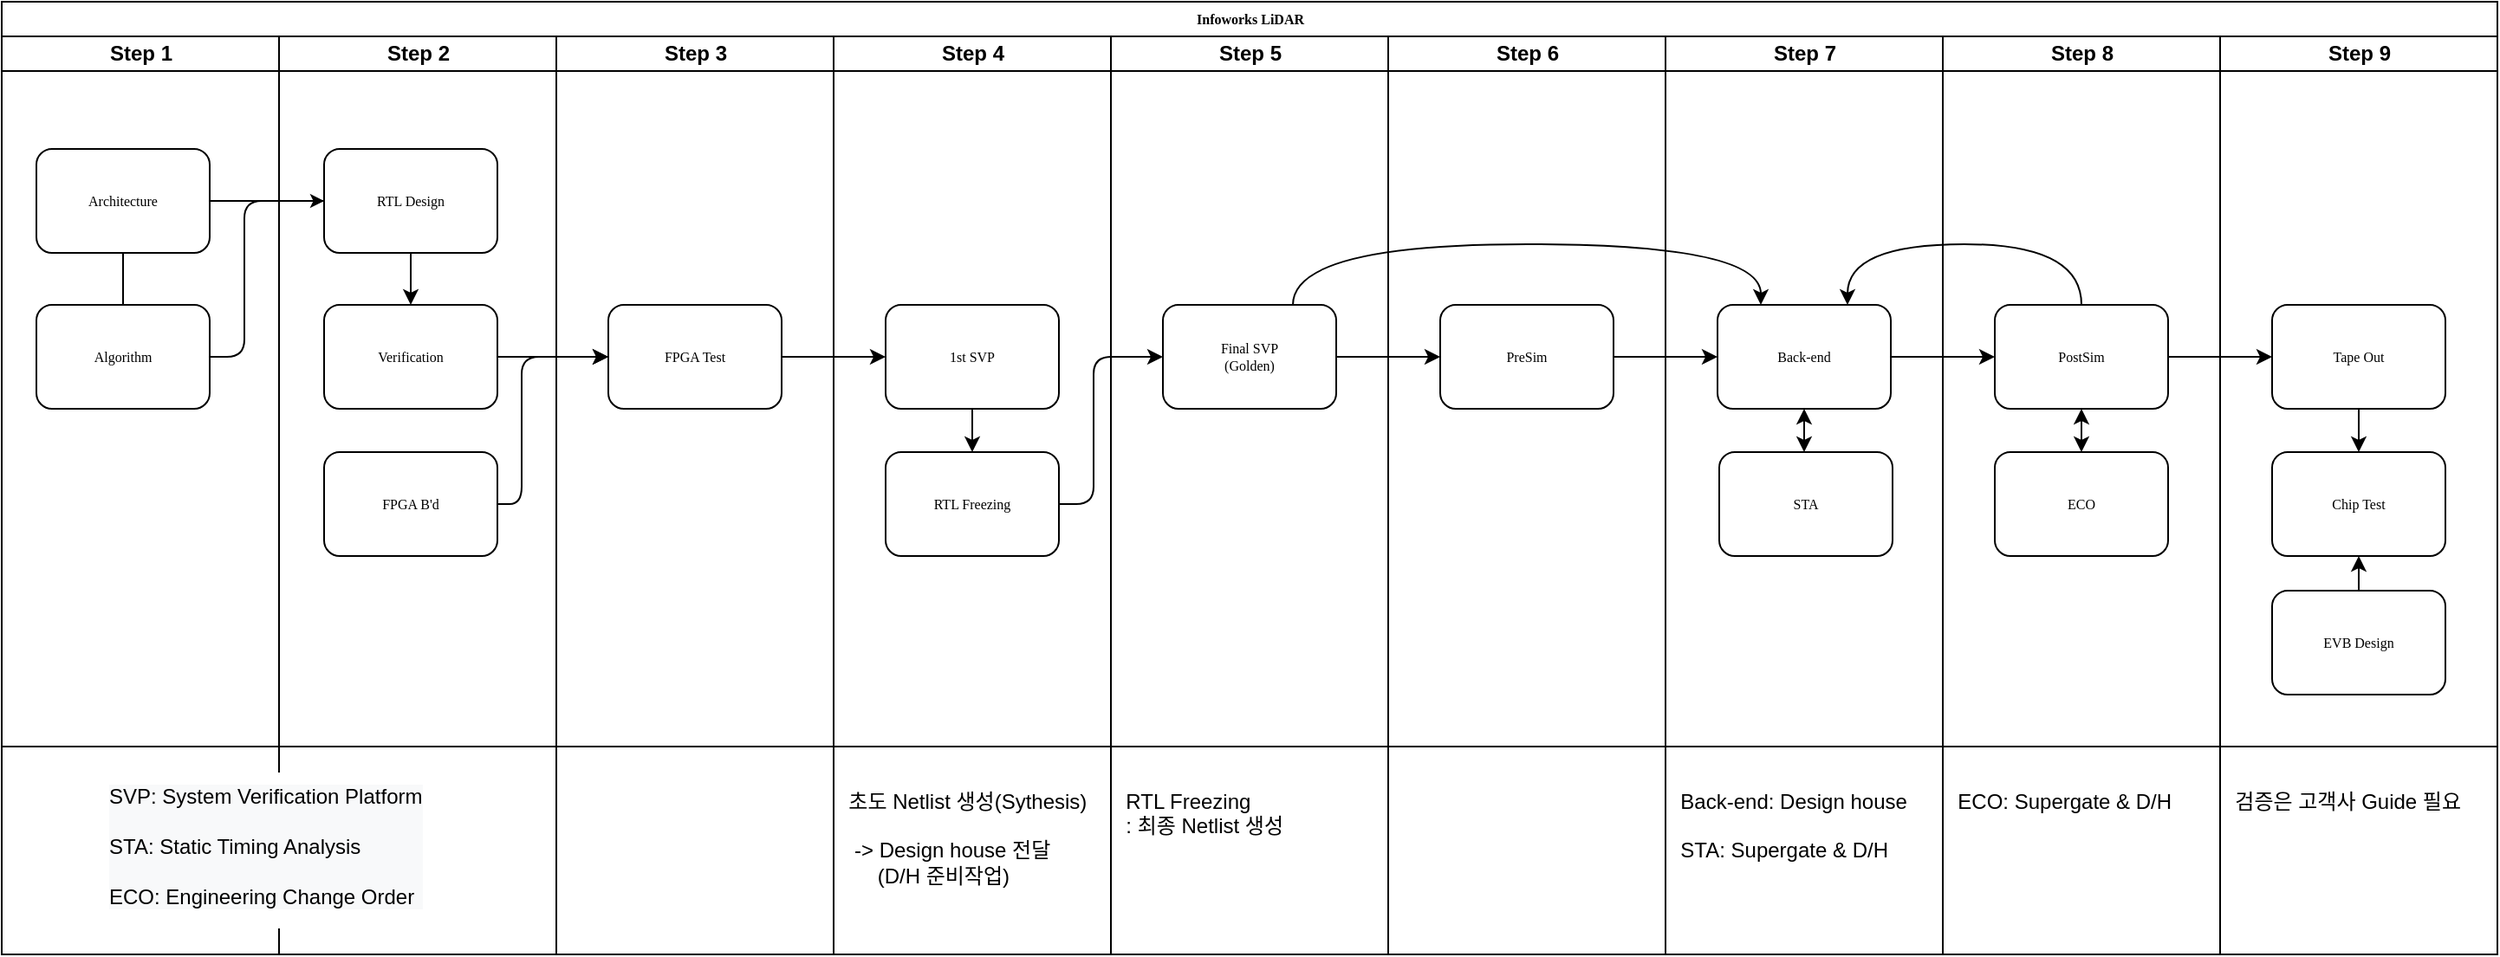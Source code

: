 <mxfile version="15.7.4" type="github">
  <diagram name="Page-1" id="74e2e168-ea6b-b213-b513-2b3c1d86103e">
    <mxGraphModel dx="2062" dy="1107" grid="1" gridSize="10" guides="1" tooltips="1" connect="1" arrows="1" fold="1" page="1" pageScale="1" pageWidth="1100" pageHeight="850" background="none" math="0" shadow="0">
      <root>
        <mxCell id="0" />
        <mxCell id="1" parent="0" />
        <mxCell id="77e6c97f196da883-1" value="Infoworks LiDAR" style="swimlane;html=1;childLayout=stackLayout;startSize=20;rounded=0;shadow=0;labelBackgroundColor=none;strokeWidth=1;fontFamily=Verdana;fontSize=8;align=center;" parent="1" vertex="1">
          <mxGeometry x="70" y="40" width="1440" height="430" as="geometry" />
        </mxCell>
        <mxCell id="77e6c97f196da883-2" value="Step 1" style="swimlane;html=1;startSize=20;" parent="77e6c97f196da883-1" vertex="1">
          <mxGeometry y="20" width="160" height="410" as="geometry" />
        </mxCell>
        <mxCell id="77e6c97f196da883-8" value="Architecture" style="rounded=1;whiteSpace=wrap;html=1;shadow=0;labelBackgroundColor=none;strokeWidth=1;fontFamily=Verdana;fontSize=8;align=center;" parent="77e6c97f196da883-2" vertex="1">
          <mxGeometry x="20" y="65" width="100" height="60" as="geometry" />
        </mxCell>
        <mxCell id="77e6c97f196da883-9" value="Algorithm" style="rounded=1;whiteSpace=wrap;html=1;shadow=0;labelBackgroundColor=none;strokeWidth=1;fontFamily=Verdana;fontSize=8;align=center;" parent="77e6c97f196da883-2" vertex="1">
          <mxGeometry x="20" y="155" width="100" height="60" as="geometry" />
        </mxCell>
        <mxCell id="d-_lev1x7X75T48154gZ-8" style="edgeStyle=orthogonalEdgeStyle;orthogonalLoop=1;jettySize=auto;html=1;entryX=0.5;entryY=0;entryDx=0;entryDy=0;rounded=0;startArrow=none;startFill=0;endArrow=none;endFill=0;" edge="1" parent="77e6c97f196da883-2" target="77e6c97f196da883-9">
          <mxGeometry relative="1" as="geometry">
            <mxPoint x="70" y="150" as="targetPoint" />
            <mxPoint x="70" y="125" as="sourcePoint" />
          </mxGeometry>
        </mxCell>
        <mxCell id="77e6c97f196da883-26" style="edgeStyle=orthogonalEdgeStyle;rounded=1;html=1;labelBackgroundColor=none;startArrow=none;startFill=0;startSize=5;endArrow=classic;endFill=1;endSize=5;jettySize=auto;orthogonalLoop=1;strokeWidth=1;fontFamily=Verdana;fontSize=8" parent="77e6c97f196da883-1" source="77e6c97f196da883-8" target="77e6c97f196da883-11" edge="1">
          <mxGeometry relative="1" as="geometry" />
        </mxCell>
        <mxCell id="77e6c97f196da883-3" value="Step 2" style="swimlane;html=1;startSize=20;" parent="77e6c97f196da883-1" vertex="1">
          <mxGeometry x="160" y="20" width="160" height="410" as="geometry" />
        </mxCell>
        <mxCell id="d-_lev1x7X75T48154gZ-4" value="" style="edgeStyle=orthogonalEdgeStyle;rounded=0;orthogonalLoop=1;jettySize=auto;html=1;" edge="1" parent="77e6c97f196da883-3" source="77e6c97f196da883-11" target="d-_lev1x7X75T48154gZ-1">
          <mxGeometry relative="1" as="geometry" />
        </mxCell>
        <mxCell id="77e6c97f196da883-11" value="RTL Design" style="rounded=1;whiteSpace=wrap;html=1;shadow=0;labelBackgroundColor=none;strokeWidth=1;fontFamily=Verdana;fontSize=8;align=center;" parent="77e6c97f196da883-3" vertex="1">
          <mxGeometry x="26" y="65" width="100" height="60" as="geometry" />
        </mxCell>
        <mxCell id="d-_lev1x7X75T48154gZ-1" value="Verification" style="rounded=1;whiteSpace=wrap;html=1;shadow=0;labelBackgroundColor=none;strokeWidth=1;fontFamily=Verdana;fontSize=8;align=center;" vertex="1" parent="77e6c97f196da883-3">
          <mxGeometry x="26" y="155" width="100" height="60" as="geometry" />
        </mxCell>
        <mxCell id="d-_lev1x7X75T48154gZ-7" value="FPGA B&#39;d" style="rounded=1;whiteSpace=wrap;html=1;shadow=0;labelBackgroundColor=none;strokeWidth=1;fontFamily=Verdana;fontSize=8;align=center;" vertex="1" parent="77e6c97f196da883-3">
          <mxGeometry x="26" y="240" width="100" height="60" as="geometry" />
        </mxCell>
        <mxCell id="77e6c97f196da883-4" value="Step 3" style="swimlane;html=1;startSize=20;" parent="77e6c97f196da883-1" vertex="1">
          <mxGeometry x="320" y="20" width="160" height="410" as="geometry" />
        </mxCell>
        <mxCell id="77e6c97f196da883-12" value="FPGA Test" style="rounded=1;whiteSpace=wrap;html=1;shadow=0;labelBackgroundColor=none;strokeWidth=1;fontFamily=Verdana;fontSize=8;align=center;" parent="77e6c97f196da883-4" vertex="1">
          <mxGeometry x="30" y="155" width="100" height="60" as="geometry" />
        </mxCell>
        <mxCell id="77e6c97f196da883-5" value="Step 4" style="swimlane;html=1;startSize=20;" parent="77e6c97f196da883-1" vertex="1">
          <mxGeometry x="480" y="20" width="160" height="410" as="geometry" />
        </mxCell>
        <mxCell id="d-_lev1x7X75T48154gZ-267" style="edgeStyle=elbowEdgeStyle;curved=1;orthogonalLoop=1;jettySize=auto;html=1;exitX=0.5;exitY=1;exitDx=0;exitDy=0;entryX=0.5;entryY=0;entryDx=0;entryDy=0;startArrow=none;startFill=0;endArrow=classic;endFill=1;" edge="1" parent="77e6c97f196da883-5" source="77e6c97f196da883-15" target="d-_lev1x7X75T48154gZ-263">
          <mxGeometry relative="1" as="geometry" />
        </mxCell>
        <mxCell id="77e6c97f196da883-15" value="1st SVP" style="rounded=1;whiteSpace=wrap;html=1;shadow=0;labelBackgroundColor=none;strokeWidth=1;fontFamily=Verdana;fontSize=8;align=center;" parent="77e6c97f196da883-5" vertex="1">
          <mxGeometry x="30" y="155" width="100" height="60" as="geometry" />
        </mxCell>
        <mxCell id="d-_lev1x7X75T48154gZ-263" value="RTL Freezing" style="rounded=1;whiteSpace=wrap;html=1;shadow=0;labelBackgroundColor=none;strokeWidth=1;fontFamily=Verdana;fontSize=8;align=center;" vertex="1" parent="77e6c97f196da883-5">
          <mxGeometry x="30" y="240" width="100" height="60" as="geometry" />
        </mxCell>
        <mxCell id="77e6c97f196da883-6" value="Step 5" style="swimlane;html=1;startSize=20;" parent="77e6c97f196da883-1" vertex="1">
          <mxGeometry x="640" y="20" width="160" height="410" as="geometry" />
        </mxCell>
        <mxCell id="d-_lev1x7X75T48154gZ-15" value="Final SVP&lt;br&gt;(Golden)" style="rounded=1;whiteSpace=wrap;html=1;shadow=0;labelBackgroundColor=none;strokeWidth=1;fontFamily=Verdana;fontSize=8;align=center;" vertex="1" parent="77e6c97f196da883-6">
          <mxGeometry x="30" y="155" width="100" height="60" as="geometry" />
        </mxCell>
        <mxCell id="d-_lev1x7X75T48154gZ-17" value="Step 6" style="swimlane;html=1;startSize=20;" vertex="1" parent="77e6c97f196da883-1">
          <mxGeometry x="800" y="20" width="160" height="410" as="geometry">
            <mxRectangle x="800" y="20" width="30" height="730" as="alternateBounds" />
          </mxGeometry>
        </mxCell>
        <mxCell id="d-_lev1x7X75T48154gZ-19" value="PreSim" style="rounded=1;whiteSpace=wrap;html=1;shadow=0;labelBackgroundColor=none;strokeWidth=1;fontFamily=Verdana;fontSize=8;align=center;" vertex="1" parent="d-_lev1x7X75T48154gZ-17">
          <mxGeometry x="30" y="155" width="100" height="60" as="geometry" />
        </mxCell>
        <mxCell id="d-_lev1x7X75T48154gZ-18" value="Step 7" style="swimlane;html=1;startSize=20;" vertex="1" parent="77e6c97f196da883-1">
          <mxGeometry x="960" y="20" width="160" height="410" as="geometry">
            <mxRectangle x="800" y="20" width="30" height="730" as="alternateBounds" />
          </mxGeometry>
        </mxCell>
        <mxCell id="d-_lev1x7X75T48154gZ-173" style="edgeStyle=elbowEdgeStyle;rounded=0;orthogonalLoop=1;jettySize=auto;html=1;exitX=0.5;exitY=1;exitDx=0;exitDy=0;startArrow=classic;startFill=1;endArrow=classic;endFill=1;" edge="1" parent="d-_lev1x7X75T48154gZ-18" source="d-_lev1x7X75T48154gZ-21" target="d-_lev1x7X75T48154gZ-157">
          <mxGeometry relative="1" as="geometry" />
        </mxCell>
        <mxCell id="d-_lev1x7X75T48154gZ-21" value="Back-end" style="rounded=1;whiteSpace=wrap;html=1;shadow=0;labelBackgroundColor=none;strokeWidth=1;fontFamily=Verdana;fontSize=8;align=center;" vertex="1" parent="d-_lev1x7X75T48154gZ-18">
          <mxGeometry x="30" y="155" width="100" height="60" as="geometry" />
        </mxCell>
        <mxCell id="d-_lev1x7X75T48154gZ-157" value="STA" style="rounded=1;whiteSpace=wrap;html=1;shadow=0;labelBackgroundColor=none;strokeWidth=1;fontFamily=Verdana;fontSize=8;align=center;" vertex="1" parent="d-_lev1x7X75T48154gZ-18">
          <mxGeometry x="31" y="240" width="100" height="60" as="geometry" />
        </mxCell>
        <mxCell id="77e6c97f196da883-7" value="Step 8" style="swimlane;html=1;startSize=20;" parent="77e6c97f196da883-1" vertex="1">
          <mxGeometry x="1120" y="20" width="160" height="410" as="geometry">
            <mxRectangle x="800" y="20" width="30" height="730" as="alternateBounds" />
          </mxGeometry>
        </mxCell>
        <mxCell id="d-_lev1x7X75T48154gZ-261" style="edgeStyle=elbowEdgeStyle;curved=1;orthogonalLoop=1;jettySize=auto;html=1;exitX=0.5;exitY=1;exitDx=0;exitDy=0;entryX=0.5;entryY=0;entryDx=0;entryDy=0;startArrow=classic;startFill=1;endArrow=classic;endFill=1;" edge="1" parent="77e6c97f196da883-7" source="d-_lev1x7X75T48154gZ-155" target="d-_lev1x7X75T48154gZ-260">
          <mxGeometry relative="1" as="geometry" />
        </mxCell>
        <mxCell id="d-_lev1x7X75T48154gZ-155" value="PostSim" style="rounded=1;whiteSpace=wrap;html=1;shadow=0;labelBackgroundColor=none;strokeWidth=1;fontFamily=Verdana;fontSize=8;align=center;" vertex="1" parent="77e6c97f196da883-7">
          <mxGeometry x="30" y="155" width="100" height="60" as="geometry" />
        </mxCell>
        <mxCell id="d-_lev1x7X75T48154gZ-260" value="ECO" style="rounded=1;whiteSpace=wrap;html=1;shadow=0;labelBackgroundColor=none;strokeWidth=1;fontFamily=Verdana;fontSize=8;align=center;" vertex="1" parent="77e6c97f196da883-7">
          <mxGeometry x="30" y="240" width="100" height="60" as="geometry" />
        </mxCell>
        <mxCell id="d-_lev1x7X75T48154gZ-174" value="Step 9" style="swimlane;html=1;startSize=20;" vertex="1" parent="77e6c97f196da883-1">
          <mxGeometry x="1280" y="20" width="160" height="410" as="geometry">
            <mxRectangle x="800" y="20" width="30" height="730" as="alternateBounds" />
          </mxGeometry>
        </mxCell>
        <mxCell id="d-_lev1x7X75T48154gZ-255" style="edgeStyle=elbowEdgeStyle;curved=1;orthogonalLoop=1;jettySize=auto;html=1;exitX=0.5;exitY=1;exitDx=0;exitDy=0;entryX=0.5;entryY=0;entryDx=0;entryDy=0;startArrow=none;startFill=0;endArrow=classic;endFill=1;" edge="1" parent="d-_lev1x7X75T48154gZ-174" source="d-_lev1x7X75T48154gZ-176" target="d-_lev1x7X75T48154gZ-254">
          <mxGeometry relative="1" as="geometry" />
        </mxCell>
        <mxCell id="d-_lev1x7X75T48154gZ-176" value="Tape Out" style="rounded=1;whiteSpace=wrap;html=1;shadow=0;labelBackgroundColor=none;strokeWidth=1;fontFamily=Verdana;fontSize=8;align=center;" vertex="1" parent="d-_lev1x7X75T48154gZ-174">
          <mxGeometry x="30" y="155" width="100" height="60" as="geometry" />
        </mxCell>
        <mxCell id="d-_lev1x7X75T48154gZ-254" value="Chip Test" style="rounded=1;whiteSpace=wrap;html=1;shadow=0;labelBackgroundColor=none;strokeWidth=1;fontFamily=Verdana;fontSize=8;align=center;" vertex="1" parent="d-_lev1x7X75T48154gZ-174">
          <mxGeometry x="30" y="240" width="100" height="60" as="geometry" />
        </mxCell>
        <mxCell id="d-_lev1x7X75T48154gZ-257" style="edgeStyle=elbowEdgeStyle;curved=1;orthogonalLoop=1;jettySize=auto;html=1;exitX=0.5;exitY=0;exitDx=0;exitDy=0;entryX=0.5;entryY=1;entryDx=0;entryDy=0;startArrow=none;startFill=0;endArrow=classic;endFill=1;" edge="1" parent="d-_lev1x7X75T48154gZ-174" source="d-_lev1x7X75T48154gZ-256" target="d-_lev1x7X75T48154gZ-254">
          <mxGeometry relative="1" as="geometry" />
        </mxCell>
        <mxCell id="d-_lev1x7X75T48154gZ-256" value="EVB Design" style="rounded=1;whiteSpace=wrap;html=1;shadow=0;labelBackgroundColor=none;strokeWidth=1;fontFamily=Verdana;fontSize=8;align=center;" vertex="1" parent="d-_lev1x7X75T48154gZ-174">
          <mxGeometry x="30" y="320" width="100" height="60" as="geometry" />
        </mxCell>
        <mxCell id="d-_lev1x7X75T48154gZ-10" style="edgeStyle=elbowEdgeStyle;rounded=1;orthogonalLoop=1;jettySize=auto;html=1;exitX=1;exitY=0.5;exitDx=0;exitDy=0;entryX=0;entryY=0.5;entryDx=0;entryDy=0;startArrow=none;startFill=0;endArrow=none;endFill=0;" edge="1" parent="77e6c97f196da883-1" source="77e6c97f196da883-9" target="77e6c97f196da883-11">
          <mxGeometry relative="1" as="geometry">
            <Array as="points">
              <mxPoint x="140" y="160" />
            </Array>
          </mxGeometry>
        </mxCell>
        <mxCell id="d-_lev1x7X75T48154gZ-12" value="" style="edgeStyle=elbowEdgeStyle;rounded=1;orthogonalLoop=1;jettySize=auto;html=1;startArrow=none;startFill=0;endArrow=classic;endFill=1;" edge="1" parent="77e6c97f196da883-1" source="d-_lev1x7X75T48154gZ-1" target="77e6c97f196da883-12">
          <mxGeometry relative="1" as="geometry" />
        </mxCell>
        <mxCell id="d-_lev1x7X75T48154gZ-13" style="edgeStyle=elbowEdgeStyle;rounded=1;orthogonalLoop=1;jettySize=auto;html=1;exitX=1;exitY=0.5;exitDx=0;exitDy=0;entryX=0;entryY=0.5;entryDx=0;entryDy=0;startArrow=none;startFill=0;endArrow=classic;endFill=1;" edge="1" parent="77e6c97f196da883-1" source="d-_lev1x7X75T48154gZ-7" target="77e6c97f196da883-12">
          <mxGeometry relative="1" as="geometry">
            <Array as="points">
              <mxPoint x="300" y="250" />
            </Array>
          </mxGeometry>
        </mxCell>
        <mxCell id="d-_lev1x7X75T48154gZ-14" style="edgeStyle=elbowEdgeStyle;rounded=1;orthogonalLoop=1;jettySize=auto;html=1;exitX=1;exitY=0.5;exitDx=0;exitDy=0;entryX=0;entryY=0.5;entryDx=0;entryDy=0;startArrow=none;startFill=0;endArrow=classic;endFill=1;" edge="1" parent="77e6c97f196da883-1" source="77e6c97f196da883-12" target="77e6c97f196da883-15">
          <mxGeometry relative="1" as="geometry" />
        </mxCell>
        <mxCell id="d-_lev1x7X75T48154gZ-20" style="edgeStyle=elbowEdgeStyle;rounded=1;orthogonalLoop=1;jettySize=auto;html=1;exitX=1;exitY=0.5;exitDx=0;exitDy=0;startArrow=none;startFill=0;endArrow=classic;endFill=1;" edge="1" parent="77e6c97f196da883-1" source="d-_lev1x7X75T48154gZ-15" target="d-_lev1x7X75T48154gZ-19">
          <mxGeometry relative="1" as="geometry" />
        </mxCell>
        <mxCell id="d-_lev1x7X75T48154gZ-22" value="" style="edgeStyle=elbowEdgeStyle;rounded=1;orthogonalLoop=1;jettySize=auto;html=1;startArrow=none;startFill=0;endArrow=classic;endFill=1;" edge="1" parent="77e6c97f196da883-1" source="d-_lev1x7X75T48154gZ-19" target="d-_lev1x7X75T48154gZ-21">
          <mxGeometry relative="1" as="geometry" />
        </mxCell>
        <mxCell id="d-_lev1x7X75T48154gZ-156" value="" style="edgeStyle=elbowEdgeStyle;rounded=1;orthogonalLoop=1;jettySize=auto;html=1;startArrow=none;startFill=0;endArrow=classic;endFill=1;" edge="1" parent="77e6c97f196da883-1" source="d-_lev1x7X75T48154gZ-21" target="d-_lev1x7X75T48154gZ-155">
          <mxGeometry relative="1" as="geometry" />
        </mxCell>
        <mxCell id="d-_lev1x7X75T48154gZ-177" style="edgeStyle=elbowEdgeStyle;rounded=0;orthogonalLoop=1;jettySize=auto;html=1;exitX=1;exitY=0.5;exitDx=0;exitDy=0;entryX=0;entryY=0.5;entryDx=0;entryDy=0;startArrow=none;startFill=0;endArrow=classic;endFill=1;" edge="1" parent="77e6c97f196da883-1" source="d-_lev1x7X75T48154gZ-155" target="d-_lev1x7X75T48154gZ-176">
          <mxGeometry relative="1" as="geometry" />
        </mxCell>
        <mxCell id="d-_lev1x7X75T48154gZ-195" style="edgeStyle=elbowEdgeStyle;orthogonalLoop=1;jettySize=auto;html=1;startArrow=none;startFill=0;endArrow=classic;endFill=1;curved=1;entryX=0.75;entryY=0;entryDx=0;entryDy=0;exitX=0.5;exitY=0;exitDx=0;exitDy=0;" edge="1" parent="77e6c97f196da883-1" source="d-_lev1x7X75T48154gZ-155" target="d-_lev1x7X75T48154gZ-21">
          <mxGeometry relative="1" as="geometry">
            <mxPoint x="1170" y="110" as="sourcePoint" />
            <mxPoint x="1230" y="100" as="targetPoint" />
            <Array as="points">
              <mxPoint x="1140" y="140" />
            </Array>
          </mxGeometry>
        </mxCell>
        <mxCell id="d-_lev1x7X75T48154gZ-265" style="edgeStyle=elbowEdgeStyle;orthogonalLoop=1;jettySize=auto;html=1;exitX=1;exitY=0.5;exitDx=0;exitDy=0;startArrow=none;startFill=0;endArrow=classic;endFill=1;rounded=1;" edge="1" parent="77e6c97f196da883-1" source="d-_lev1x7X75T48154gZ-263" target="d-_lev1x7X75T48154gZ-15">
          <mxGeometry relative="1" as="geometry">
            <Array as="points">
              <mxPoint x="630" y="250" />
            </Array>
          </mxGeometry>
        </mxCell>
        <mxCell id="d-_lev1x7X75T48154gZ-268" style="edgeStyle=elbowEdgeStyle;orthogonalLoop=1;jettySize=auto;html=1;exitX=0.75;exitY=0;exitDx=0;exitDy=0;entryX=0.25;entryY=0;entryDx=0;entryDy=0;startArrow=none;startFill=0;endArrow=classic;endFill=1;curved=1;" edge="1" parent="77e6c97f196da883-1" source="d-_lev1x7X75T48154gZ-15" target="d-_lev1x7X75T48154gZ-21">
          <mxGeometry relative="1" as="geometry">
            <Array as="points">
              <mxPoint x="880" y="140" />
            </Array>
          </mxGeometry>
        </mxCell>
        <mxCell id="d-_lev1x7X75T48154gZ-63" value="" style="shape=table;startSize=0;container=1;collapsible=0;childLayout=tableLayout;" vertex="1" parent="1">
          <mxGeometry x="70" y="470" width="1440" height="120" as="geometry" />
        </mxCell>
        <mxCell id="d-_lev1x7X75T48154gZ-71" value="" style="shape=partialRectangle;collapsible=0;dropTarget=0;pointerEvents=0;fillColor=none;top=0;left=0;bottom=0;right=0;points=[[0,0.5],[1,0.5]];portConstraint=eastwest;" vertex="1" parent="d-_lev1x7X75T48154gZ-63">
          <mxGeometry width="1440" height="120" as="geometry" />
        </mxCell>
        <mxCell id="d-_lev1x7X75T48154gZ-72" value="" style="shape=partialRectangle;html=1;whiteSpace=wrap;connectable=0;overflow=hidden;fillColor=none;top=0;left=0;bottom=0;right=0;pointerEvents=1;" vertex="1" parent="d-_lev1x7X75T48154gZ-71">
          <mxGeometry width="160" height="120" as="geometry">
            <mxRectangle width="160" height="120" as="alternateBounds" />
          </mxGeometry>
        </mxCell>
        <mxCell id="d-_lev1x7X75T48154gZ-73" value="" style="shape=partialRectangle;html=1;whiteSpace=wrap;connectable=0;overflow=hidden;fillColor=none;top=0;left=0;bottom=0;right=0;pointerEvents=1;" vertex="1" parent="d-_lev1x7X75T48154gZ-71">
          <mxGeometry x="160" width="160" height="120" as="geometry">
            <mxRectangle width="160" height="120" as="alternateBounds" />
          </mxGeometry>
        </mxCell>
        <mxCell id="d-_lev1x7X75T48154gZ-74" value="" style="shape=partialRectangle;html=1;whiteSpace=wrap;connectable=0;overflow=hidden;fillColor=none;top=0;left=0;bottom=0;right=0;pointerEvents=1;" vertex="1" parent="d-_lev1x7X75T48154gZ-71">
          <mxGeometry x="320" width="160" height="120" as="geometry">
            <mxRectangle width="160" height="120" as="alternateBounds" />
          </mxGeometry>
        </mxCell>
        <mxCell id="d-_lev1x7X75T48154gZ-75" value="&amp;nbsp; 초도 Netlist 생성(Sythesis)&lt;br&gt;&lt;br&gt;&amp;nbsp; &amp;nbsp;-&amp;gt; Design house 전달&lt;br&gt;&amp;nbsp; &amp;nbsp; &amp;nbsp; &amp;nbsp;(D/H 준비작업)&lt;br&gt;&amp;nbsp; &amp;nbsp; &amp;nbsp;" style="shape=partialRectangle;html=1;whiteSpace=wrap;connectable=0;overflow=hidden;fillColor=none;top=0;left=0;bottom=0;right=0;pointerEvents=1;align=left;" vertex="1" parent="d-_lev1x7X75T48154gZ-71">
          <mxGeometry x="480" width="160" height="120" as="geometry">
            <mxRectangle width="160" height="120" as="alternateBounds" />
          </mxGeometry>
        </mxCell>
        <mxCell id="d-_lev1x7X75T48154gZ-153" value="&amp;nbsp; RTL Freezing&lt;br&gt;&amp;nbsp; : 최종 Netlist 생성&lt;br&gt;&lt;br&gt;&lt;br&gt;&amp;nbsp;" style="shape=partialRectangle;html=1;whiteSpace=wrap;connectable=0;overflow=hidden;fillColor=none;top=0;left=0;bottom=0;right=0;pointerEvents=1;align=left;" vertex="1" parent="d-_lev1x7X75T48154gZ-71">
          <mxGeometry x="640" width="160" height="120" as="geometry">
            <mxRectangle width="160" height="120" as="alternateBounds" />
          </mxGeometry>
        </mxCell>
        <mxCell id="d-_lev1x7X75T48154gZ-77" value="" style="shape=partialRectangle;html=1;whiteSpace=wrap;connectable=0;overflow=hidden;fillColor=none;top=0;left=0;bottom=0;right=0;pointerEvents=1;" vertex="1" parent="d-_lev1x7X75T48154gZ-71">
          <mxGeometry x="800" width="160" height="120" as="geometry">
            <mxRectangle width="160" height="120" as="alternateBounds" />
          </mxGeometry>
        </mxCell>
        <mxCell id="d-_lev1x7X75T48154gZ-154" value="&amp;nbsp; Back-end: Design house&lt;br&gt;&lt;br&gt;&amp;nbsp; STA: Supergate &amp;amp; D/H&lt;br&gt;&lt;br&gt;&lt;br&gt;" style="shape=partialRectangle;html=1;whiteSpace=wrap;connectable=0;overflow=hidden;fillColor=none;top=0;left=0;bottom=0;right=0;pointerEvents=1;align=left;" vertex="1" parent="d-_lev1x7X75T48154gZ-71">
          <mxGeometry x="960" width="160" height="120" as="geometry">
            <mxRectangle width="160" height="120" as="alternateBounds" />
          </mxGeometry>
        </mxCell>
        <mxCell id="d-_lev1x7X75T48154gZ-175" value="&amp;nbsp; ECO: Supergate &amp;amp; D/H&lt;br&gt;&lt;br&gt;&lt;br&gt;&lt;br&gt;&amp;nbsp;&lt;br&gt;" style="shape=partialRectangle;html=1;whiteSpace=wrap;connectable=0;overflow=hidden;fillColor=none;top=0;left=0;bottom=0;right=0;pointerEvents=1;align=left;" vertex="1" parent="d-_lev1x7X75T48154gZ-71">
          <mxGeometry x="1120" width="160" height="120" as="geometry">
            <mxRectangle width="160" height="120" as="alternateBounds" />
          </mxGeometry>
        </mxCell>
        <mxCell id="d-_lev1x7X75T48154gZ-266" value="&amp;nbsp; 검증은 고객사 Guide 필요&lt;br&gt;&lt;br&gt;&lt;br&gt;&lt;br&gt;&amp;nbsp;" style="shape=partialRectangle;html=1;whiteSpace=wrap;connectable=0;overflow=hidden;fillColor=none;top=0;left=0;bottom=0;right=0;pointerEvents=1;align=left;" vertex="1" parent="d-_lev1x7X75T48154gZ-71">
          <mxGeometry x="1280" width="160" height="120" as="geometry">
            <mxRectangle width="160" height="120" as="alternateBounds" />
          </mxGeometry>
        </mxCell>
        <mxCell id="d-_lev1x7X75T48154gZ-287" value="&lt;blockquote style=&quot;color: rgb(0 , 0 , 0) ; font-family: &amp;#34;helvetica&amp;#34; ; font-size: 12px ; font-style: normal ; font-weight: 400 ; letter-spacing: normal ; text-indent: 0px ; text-transform: none ; word-spacing: 0px ; background-color: rgb(248 , 249 , 250) ; margin: 0px 0px 0px 40px ; border: none ; padding: 0px&quot;&gt;SVP: System Verification Platform&lt;/blockquote&gt;&lt;blockquote style=&quot;color: rgb(0 , 0 , 0) ; font-family: &amp;#34;helvetica&amp;#34; ; font-size: 12px ; font-style: normal ; font-weight: 400 ; letter-spacing: normal ; text-indent: 0px ; text-transform: none ; word-spacing: 0px ; background-color: rgb(248 , 249 , 250) ; margin: 0px 0px 0px 40px ; border: none ; padding: 0px&quot;&gt;&amp;nbsp;&lt;/blockquote&gt;&lt;blockquote style=&quot;color: rgb(0 , 0 , 0) ; font-family: &amp;#34;helvetica&amp;#34; ; font-size: 12px ; font-style: normal ; font-weight: 400 ; letter-spacing: normal ; text-indent: 0px ; text-transform: none ; word-spacing: 0px ; background-color: rgb(248 , 249 , 250) ; margin: 0px 0px 0px 40px ; border: none ; padding: 0px&quot;&gt;STA: Static Timing Analysis&amp;nbsp;&lt;/blockquote&gt;&lt;blockquote style=&quot;color: rgb(0 , 0 , 0) ; font-family: &amp;#34;helvetica&amp;#34; ; font-style: normal ; font-weight: 400 ; letter-spacing: normal ; text-indent: 0px ; text-transform: none ; word-spacing: 0px ; background-color: rgb(248 , 249 , 250) ; margin: 0px 0px 0px 40px ; border: none ; padding: 0px&quot;&gt;&lt;font style=&quot;font-size: 6px&quot;&gt;&amp;nbsp;&amp;nbsp;&lt;/font&gt;&lt;/blockquote&gt;&lt;blockquote style=&quot;color: rgb(0 , 0 , 0) ; font-family: &amp;#34;helvetica&amp;#34; ; font-size: 12px ; font-style: normal ; font-weight: 400 ; letter-spacing: normal ; text-indent: 0px ; text-transform: none ; word-spacing: 0px ; background-color: rgb(248 , 249 , 250) ; margin: 0px 0px 0px 40px ; border: none ; padding: 0px&quot;&gt;ECO: Engineering Change Order&lt;/blockquote&gt;" style="text;whiteSpace=wrap;html=1;fillColor=default;align=left;" vertex="1" parent="1">
          <mxGeometry x="90" y="485" width="240" height="90" as="geometry" />
        </mxCell>
      </root>
    </mxGraphModel>
  </diagram>
</mxfile>
